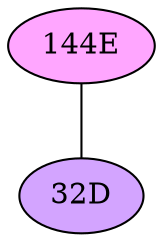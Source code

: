 // The Round Table
graph {
	"144E" [fillcolor="#FFA6FF" style=radial]
	"32D" [fillcolor="#D3A4FF" style=radial]
	"144E" -- "32D" [penwidth=1]
}
